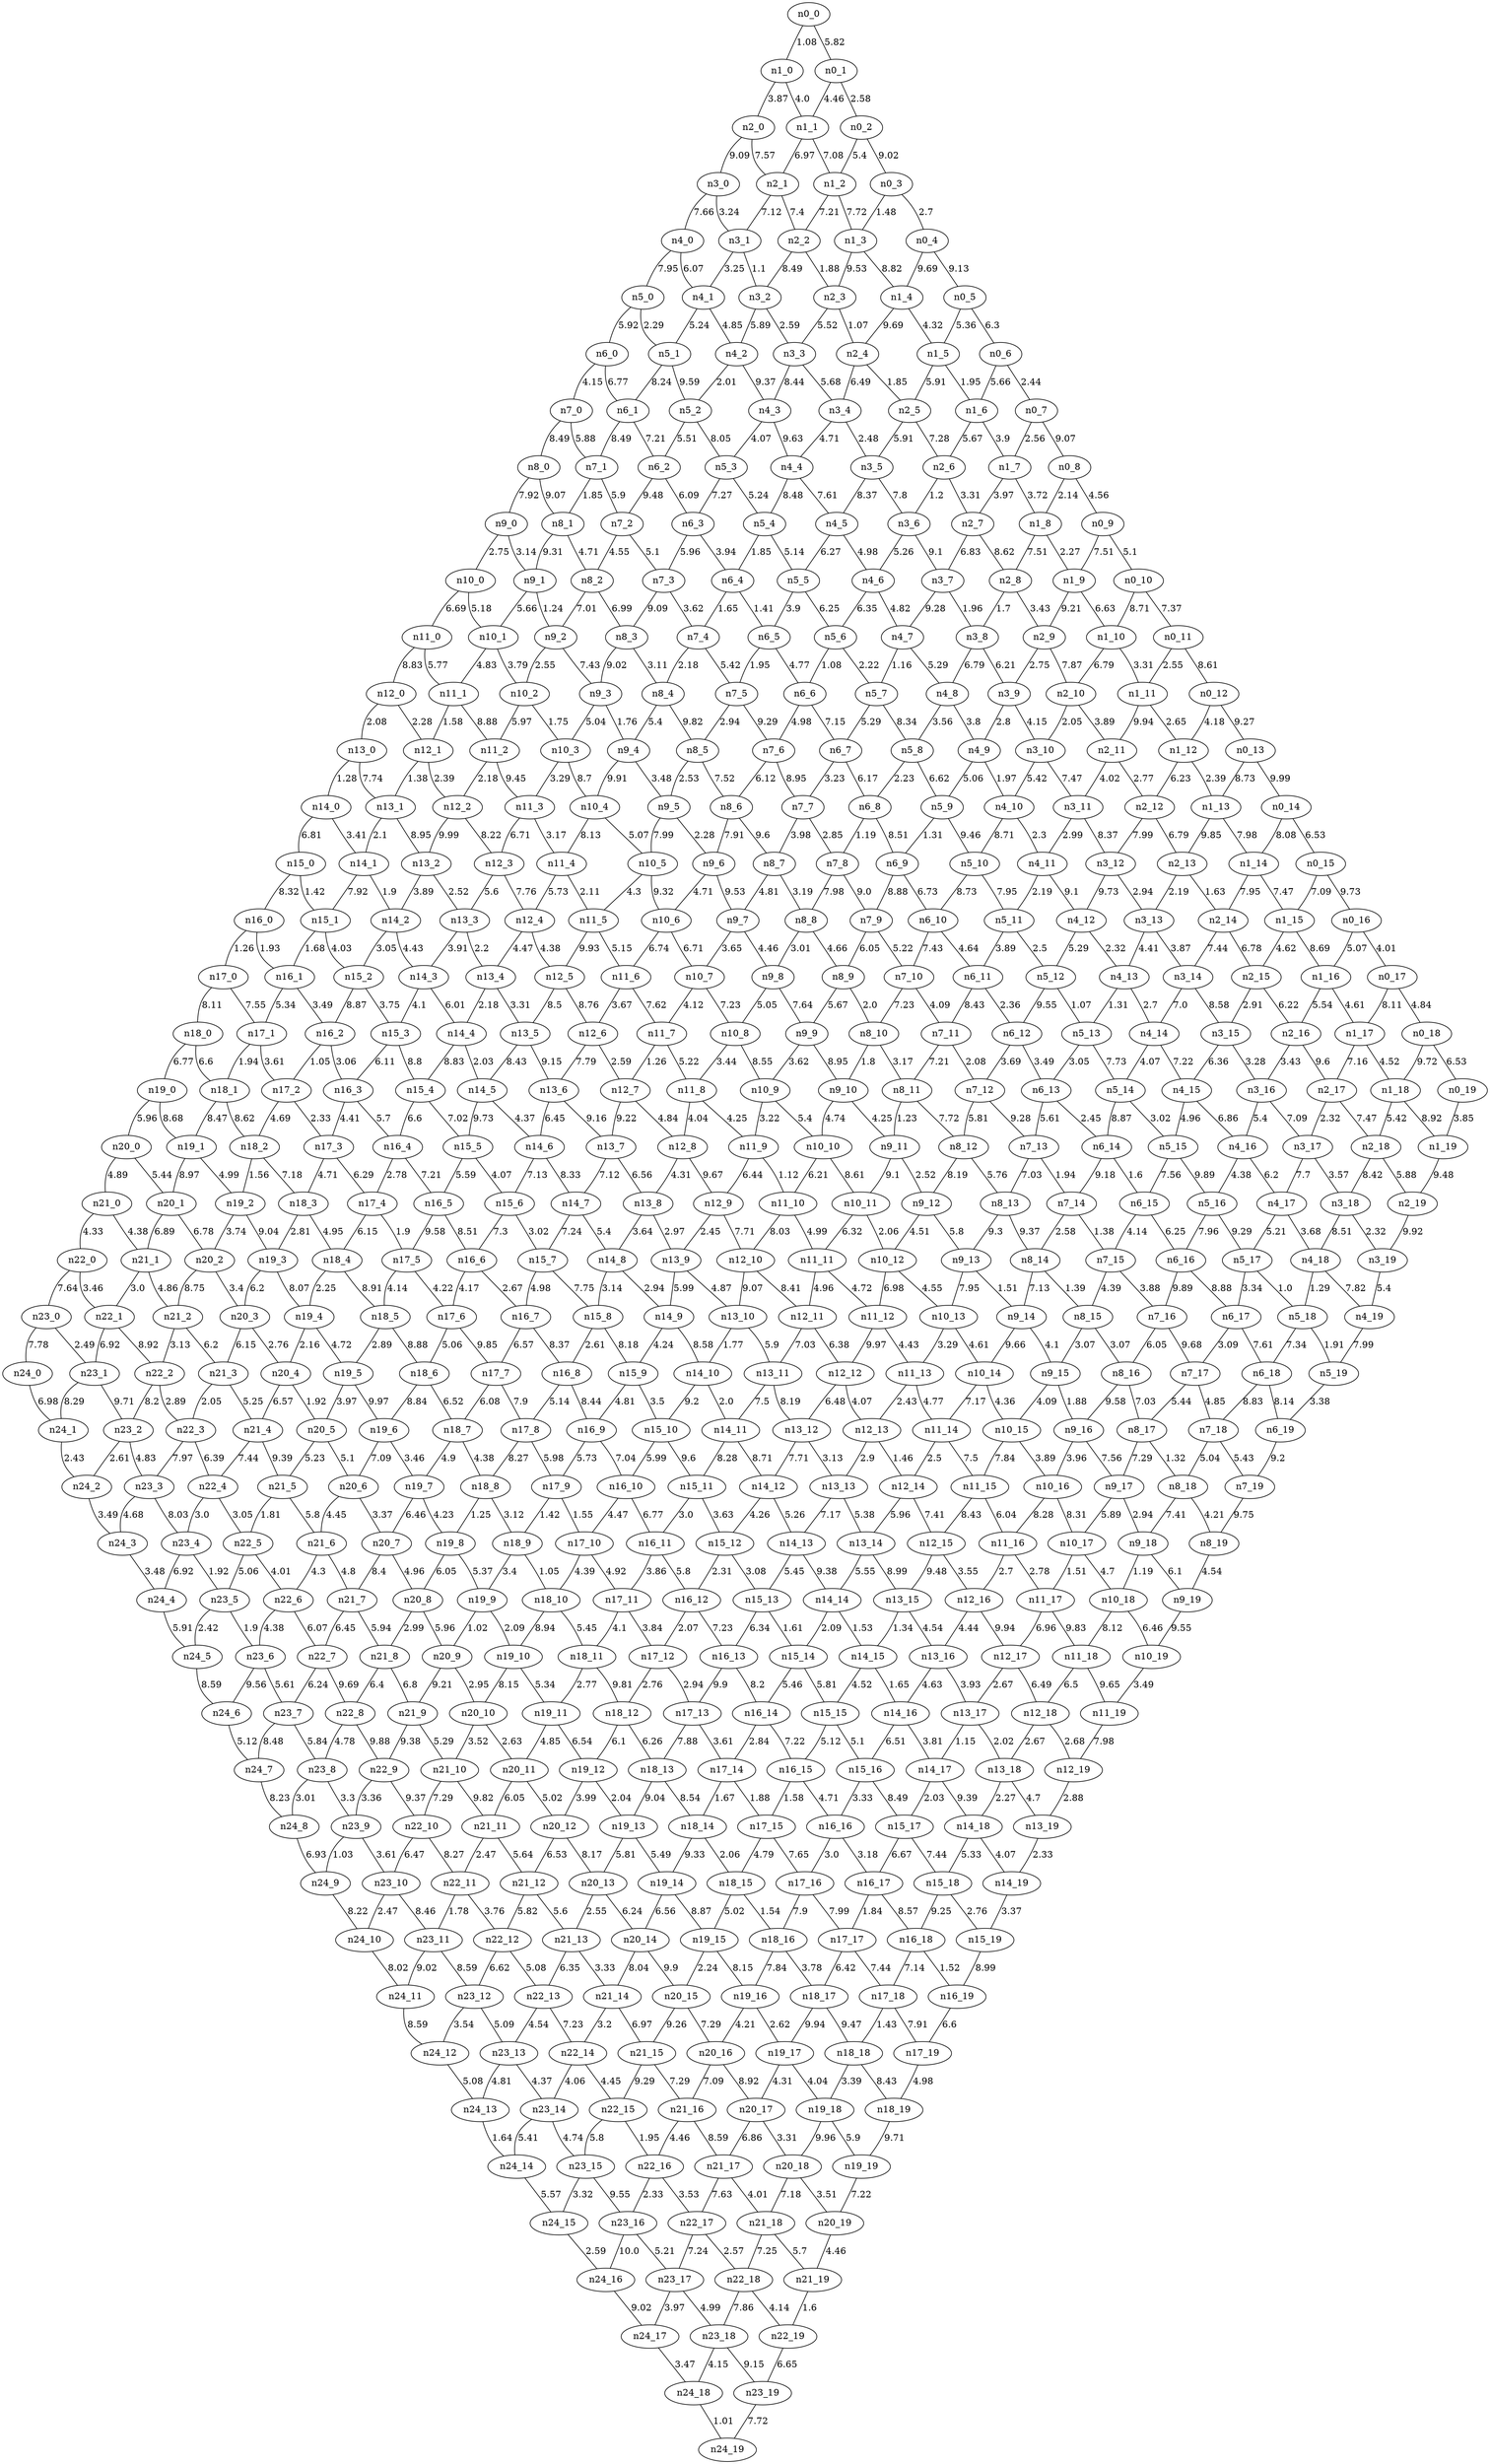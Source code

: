 graph G {
"n12_10";
"n19_10";
"n11_12";
"n7_18";
"n2_10";
"n10_1";
"n12_6";
"n0_5";
"n17_0";
"n12_5";
"n0_4";
"n10_9";
"n3_13";
"n7_2";
"n24_18";
"n5_3";
"n4_5";
"n1_6";
"n6_7";
"n16_13";
"n14_8";
"n18_0";
"n16_10";
"n20_2";
"n24_11";
"n11_0";
"n20_16";
"n1_5";
"n1_7";
"n21_19";
"n20_8";
"n3_0";
"n18_6";
"n1_4";
"n9_3";
"n7_6";
"n21_17";
"n9_14";
"n22_19";
"n13_10";
"n22_3";
"n17_19";
"n0_8";
"n6_19";
"n16_19";
"n15_17";
"n8_19";
"n10_3";
"n2_6";
"n9_9";
"n24_14";
"n13_6";
"n2_17";
"n20_19";
"n10_15";
"n17_14";
"n6_4";
"n16_14";
"n22_10";
"n18_1";
"n18_12";
"n20_13";
"n13_17";
"n2_5";
"n0_7";
"n18_19";
"n20_4";
"n9_19";
"n14_1";
"n16_17";
"n18_15";
"n4_6";
"n21_4";
"n16_6";
"n21_12";
"n5_15";
"n15_10";
"n24_1";
"n1_18";
"n22_9";
"n13_8";
"n6_3";
"n14_4";
"n14_12";
"n5_17";
"n22_6";
"n19_9";
"n20_14";
"n15_8";
"n13_15";
"n5_14";
"n8_13";
"n16_8";
"n19_14";
"n22_12";
"n11_17";
"n19_0";
"n4_0";
"n18_17";
"n21_0";
"n20_6";
"n3_9";
"n22_1";
"n13_7";
"n3_17";
"n0_10";
"n13_13";
"n23_5";
"n15_4";
"n14_7";
"n17_18";
"n2_8";
"n13_16";
"n21_3";
"n21_15";
"n6_6";
"n7_4";
"n23_19";
"n20_9";
"n20_5";
"n21_6";
"n2_16";
"n15_2";
"n23_11";
"n1_11";
"n10_14";
"n0_16";
"n19_3";
"n5_4";
"n10_12";
"n21_1";
"n0_2";
"n2_0";
"n12_19";
"n13_11";
"n23_12";
"n22_16";
"n8_3";
"n15_3";
"n8_18";
"n4_11";
"n3_19";
"n5_13";
"n8_7";
"n14_0";
"n23_4";
"n16_2";
"n7_5";
"n17_8";
"n12_18";
"n13_14";
"n3_18";
"n24_3";
"n5_0";
"n16_18";
"n2_14";
"n2_11";
"n15_18";
"n3_10";
"n11_1";
"n13_1";
"n21_10";
"n0_17";
"n9_1";
"n24_8";
"n0_9";
"n5_8";
"n21_7";
"n24_0";
"n24_15";
"n1_12";
"n17_5";
"n14_14";
"n20_18";
"n11_4";
"n0_3";
"n8_8";
"n9_8";
"n0_18";
"n11_6";
"n11_9";
"n4_13";
"n5_16";
"n10_19";
"n22_7";
"n9_13";
"n16_7";
"n13_5";
"n11_8";
"n24_16";
"n19_15";
"n11_14";
"n4_1";
"n1_9";
"n12_12";
"n5_7";
"n4_10";
"n1_3";
"n8_14";
"n13_3";
"n13_12";
"n0_19";
"n7_7";
"n4_2";
"n23_8";
"n3_5";
"n17_15";
"n18_11";
"n11_2";
"n6_9";
"n7_1";
"n18_10";
"n12_7";
"n5_2";
"n5_6";
"n2_18";
"n19_17";
"n13_4";
"n6_13";
"n21_5";
"n12_8";
"n7_0";
"n6_11";
"n15_15";
"n2_3";
"n16_11";
"n6_17";
"n16_15";
"n19_7";
"n8_17";
"n4_19";
"n14_10";
"n9_18";
"n7_19";
"n3_12";
"n13_18";
"n23_1";
"n23_15";
"n14_9";
"n14_6";
"n7_16";
"n23_2";
"n3_4";
"n2_2";
"n6_8";
"n19_5";
"n8_2";
"n10_6";
"n1_19";
"n16_1";
"n13_2";
"n1_0";
"n4_9";
"n17_1";
"n2_9";
"n14_19";
"n15_5";
"n7_3";
"n22_17";
"n8_9";
"n23_14";
"n8_0";
"n9_16";
"n8_1";
"n7_17";
"n3_14";
"n8_11";
"n23_13";
"n4_14";
"n24_10";
"n19_19";
"n17_3";
"n23_3";
"n4_3";
"n13_19";
"n20_11";
"n11_19";
"n17_17";
"n11_10";
"n24_2";
"n22_5";
"n3_2";
"n24_17";
"n8_16";
"n19_8";
"n5_10";
"n7_8";
"n9_10";
"n3_15";
"n21_18";
"n12_13";
"n9_0";
"n20_3";
"n11_5";
"n3_8";
"n2_4";
"n21_2";
"n19_18";
"n1_16";
"n2_13";
"n20_12";
"n22_14";
"n21_11";
"n18_7";
"n17_13";
"n19_16";
"n14_18";
"n23_17";
"n15_13";
"n16_3";
"n19_13";
"n9_6";
"n21_14";
"n19_2";
"n14_16";
"n23_18";
"n12_15";
"n22_0";
"n10_7";
"n17_11";
"n1_8";
"n9_15";
"n1_2";
"n8_6";
"n18_14";
"n1_10";
"n24_4";
"n8_4";
"n16_9";
"n16_0";
"n6_18";
"n15_7";
"n12_11";
"n15_19";
"n14_17";
"n4_18";
"n9_5";
"n1_14";
"n11_15";
"n4_15";
"n11_18";
"n20_17";
"n14_13";
"n17_6";
"n14_11";
"n8_15";
"n5_1";
"n5_5";
"n4_16";
"n0_6";
"n10_4";
"n4_12";
"n24_9";
"n10_0";
"n23_0";
"n7_14";
"n12_4";
"n9_17";
"n8_5";
"n18_3";
"n1_15";
"n18_18";
"n4_17";
"n17_9";
"n6_5";
"n22_4";
"n15_1";
"n14_2";
"n0_12";
"n6_14";
"n17_4";
"n3_7";
"n22_2";
"n22_18";
"n6_0";
"n16_12";
"n10_17";
"n0_14";
"n18_4";
"n18_8";
"n16_5";
"n15_14";
"n12_16";
"n1_13";
"n24_13";
"n0_11";
"n4_4";
"n1_1";
"n24_19";
"n14_3";
"n5_12";
"n22_15";
"n6_15";
"n15_6";
"n17_16";
"n3_3";
"n2_15";
"n18_13";
"n10_13";
"n15_12";
"n2_12";
"n24_12";
"n20_10";
"n4_8";
"n19_1";
"n17_10";
"n23_6";
"n7_10";
"n10_11";
"n21_13";
"n4_7";
"n7_13";
"n6_2";
"n10_16";
"n0_0";
"n6_12";
"n11_7";
"n18_9";
"n3_6";
"n5_18";
"n0_13";
"n5_19";
"n19_11";
"n19_4";
"n18_16";
"n5_11";
"n6_10";
"n0_15";
"n6_1";
"n8_10";
"n14_15";
"n16_16";
"n9_2";
"n7_15";
"n13_9";
"n17_12";
"n9_12";
"n9_7";
"n20_0";
"n22_11";
"n11_3";
"n24_6";
"n24_5";
"n10_10";
"n18_2";
"n12_17";
"n10_5";
"n3_16";
"n15_0";
"n7_12";
"n7_11";
"n19_12";
"n19_6";
"n5_9";
"n3_1";
"n21_9";
"n11_16";
"n15_11";
"n23_16";
"n10_2";
"n15_16";
"n17_2";
"n21_8";
"n3_11";
"n0_1";
"n1_17";
"n12_9";
"n8_12";
"n17_7";
"n23_7";
"n23_9";
"n15_9";
"n9_11";
"n11_11";
"n22_13";
"n11_13";
"n20_7";
"n14_5";
"n23_10";
"n12_3";
"n22_8";
"n24_7";
"n2_19";
"n13_0";
"n10_18";
"n20_15";
"n12_14";
"n21_16";
"n7_9";
"n6_16";
"n12_1";
"n16_4";
"n10_8";
"n2_1";
"n2_7";
"n18_5";
"n12_0";
"n12_2";
"n20_1";
"n9_4";
    "n1_1" -- "n1_2"[label="7.08", len="7.08"];
    "n16_6" -- "n16_7"[label="2.67", len="2.67"];
    "n11_14" -- "n11_15"[label="7.5", len="7.5"];
    "n15_13" -- "n15_14"[label="1.61", len="1.61"];
    "n0_0" -- "n0_1"[label="5.82", len="5.82"];
    "n11_3" -- "n12_3"[label="6.71", len="6.71"];
    "n23_1" -- "n24_1"[label="8.29", len="8.29"];
    "n16_12" -- "n16_13"[label="7.23", len="7.23"];
    "n20_8" -- "n21_8"[label="2.99", len="2.99"];
    "n23_17" -- "n23_18"[label="4.99", len="4.99"];
    "n4_2" -- "n4_3"[label="9.37", len="9.37"];
    "n4_8" -- "n4_9"[label="3.8", len="3.8"];
    "n8_2" -- "n8_3"[label="6.99", len="6.99"];
    "n19_8" -- "n20_8"[label="6.05", len="6.05"];
    "n18_5" -- "n19_5"[label="2.89", len="2.89"];
    "n18_4" -- "n19_4"[label="2.25", len="2.25"];
    "n1_13" -- "n1_14"[label="7.98", len="7.98"];
    "n20_15" -- "n20_16"[label="7.29", len="7.29"];
    "n23_15" -- "n24_15"[label="3.32", len="3.32"];
    "n8_17" -- "n9_17"[label="7.29", len="7.29"];
    "n10_5" -- "n10_6"[label="9.32", len="9.32"];
    "n9_0" -- "n9_1"[label="3.14", len="3.14"];
    "n9_7" -- "n10_7"[label="3.65", len="3.65"];
    "n14_11" -- "n14_12"[label="8.71", len="8.71"];
    "n22_0" -- "n23_0"[label="7.64", len="7.64"];
    "n23_16" -- "n24_16"[label="10.0", len="10.0"];
    "n3_8" -- "n4_8"[label="6.79", len="6.79"];
    "n23_10" -- "n24_10"[label="2.47", len="2.47"];
    "n17_3" -- "n18_3"[label="4.71", len="4.71"];
    "n4_4" -- "n4_5"[label="7.61", len="7.61"];
    "n7_6" -- "n7_7"[label="8.95", len="8.95"];
    "n15_1" -- "n15_2"[label="4.03", len="4.03"];
    "n23_0" -- "n24_0"[label="7.78", len="7.78"];
    "n4_17" -- "n4_18"[label="3.68", len="3.68"];
    "n8_4" -- "n8_5"[label="9.82", len="9.82"];
    "n8_7" -- "n9_7"[label="4.81", len="4.81"];
    "n1_0" -- "n2_0"[label="3.87", len="3.87"];
    "n8_17" -- "n8_18"[label="1.32", len="1.32"];
    "n10_0" -- "n11_0"[label="6.69", len="6.69"];
    "n7_9" -- "n7_10"[label="5.22", len="5.22"];
    "n17_0" -- "n17_1"[label="7.55", len="7.55"];
    "n22_1" -- "n22_2"[label="8.92", len="8.92"];
    "n13_14" -- "n13_15"[label="8.99", len="8.99"];
    "n20_12" -- "n21_12"[label="6.53", len="6.53"];
    "n1_18" -- "n1_19"[label="8.92", len="8.92"];
    "n5_4" -- "n5_5"[label="5.14", len="5.14"];
    "n17_10" -- "n18_10"[label="4.39", len="4.39"];
    "n12_17" -- "n13_17"[label="2.67", len="2.67"];
    "n15_3" -- "n16_3"[label="6.11", len="6.11"];
    "n19_5" -- "n19_6"[label="9.97", len="9.97"];
    "n2_5" -- "n2_6"[label="7.28", len="7.28"];
    "n23_8" -- "n24_8"[label="3.01", len="3.01"];
    "n21_17" -- "n21_18"[label="4.01", len="4.01"];
    "n2_16" -- "n3_16"[label="3.43", len="3.43"];
    "n9_1" -- "n10_1"[label="5.66", len="5.66"];
    "n2_14" -- "n3_14"[label="7.44", len="7.44"];
    "n6_11" -- "n7_11"[label="8.43", len="8.43"];
    "n6_17" -- "n6_18"[label="7.61", len="7.61"];
    "n8_11" -- "n9_11"[label="1.23", len="1.23"];
    "n16_2" -- "n17_2"[label="1.05", len="1.05"];
    "n6_6" -- "n6_7"[label="7.15", len="7.15"];
    "n7_10" -- "n8_10"[label="7.23", len="7.23"];
    "n9_16" -- "n9_17"[label="7.56", len="7.56"];
    "n6_16" -- "n6_17"[label="8.88", len="8.88"];
    "n10_3" -- "n11_3"[label="3.29", len="3.29"];
    "n17_3" -- "n17_4"[label="6.29", len="6.29"];
    "n0_4" -- "n1_4"[label="9.69", len="9.69"];
    "n20_16" -- "n20_17"[label="8.92", len="8.92"];
    "n4_11" -- "n5_11"[label="2.19", len="2.19"];
    "n14_17" -- "n15_17"[label="2.03", len="2.03"];
    "n21_3" -- "n21_4"[label="5.25", len="5.25"];
    "n12_10" -- "n12_11"[label="8.41", len="8.41"];
    "n15_8" -- "n16_8"[label="2.61", len="2.61"];
    "n13_13" -- "n13_14"[label="5.38", len="5.38"];
    "n19_18" -- "n19_19"[label="5.9", len="5.9"];
    "n13_6" -- "n14_6"[label="6.45", len="6.45"];
    "n1_10" -- "n2_10"[label="6.79", len="6.79"];
    "n2_16" -- "n2_17"[label="9.6", len="9.6"];
    "n17_12" -- "n17_13"[label="2.94", len="2.94"];
    "n10_4" -- "n11_4"[label="8.13", len="8.13"];
    "n13_15" -- "n13_16"[label="4.54", len="4.54"];
    "n2_11" -- "n3_11"[label="4.02", len="4.02"];
    "n18_0" -- "n19_0"[label="6.77", len="6.77"];
    "n3_5" -- "n4_5"[label="8.37", len="8.37"];
    "n5_5" -- "n5_6"[label="6.25", len="6.25"];
    "n9_12" -- "n10_12"[label="4.51", len="4.51"];
    "n3_10" -- "n4_10"[label="5.42", len="5.42"];
    "n16_9" -- "n16_10"[label="7.04", len="7.04"];
    "n4_18" -- "n4_19"[label="7.82", len="7.82"];
    "n9_6" -- "n9_7"[label="9.53", len="9.53"];
    "n10_12" -- "n10_13"[label="4.55", len="4.55"];
    "n9_15" -- "n10_15"[label="4.09", len="4.09"];
    "n17_4" -- "n18_4"[label="6.15", len="6.15"];
    "n10_0" -- "n10_1"[label="5.18", len="5.18"];
    "n13_3" -- "n14_3"[label="3.91", len="3.91"];
    "n2_0" -- "n3_0"[label="9.09", len="9.09"];
    "n0_5" -- "n0_6"[label="6.3", len="6.3"];
    "n21_8" -- "n22_8"[label="6.4", len="6.4"];
    "n7_13" -- "n8_13"[label="7.03", len="7.03"];
    "n23_9" -- "n24_9"[label="1.03", len="1.03"];
    "n15_10" -- "n15_11"[label="9.6", len="9.6"];
    "n7_8" -- "n7_9"[label="9.0", len="9.0"];
    "n5_10" -- "n6_10"[label="8.73", len="8.73"];
    "n11_18" -- "n12_18"[label="6.5", len="6.5"];
    "n19_9" -- "n19_10"[label="2.09", len="2.09"];
    "n14_6" -- "n15_6"[label="7.13", len="7.13"];
    "n6_11" -- "n6_12"[label="2.36", len="2.36"];
    "n8_10" -- "n9_10"[label="1.8", len="1.8"];
    "n0_3" -- "n0_4"[label="2.7", len="2.7"];
    "n20_7" -- "n20_8"[label="4.96", len="4.96"];
    "n13_3" -- "n13_4"[label="2.2", len="2.2"];
    "n22_2" -- "n22_3"[label="2.89", len="2.89"];
    "n14_10" -- "n15_10"[label="9.2", len="9.2"];
    "n1_11" -- "n1_12"[label="2.65", len="2.65"];
    "n7_15" -- "n7_16"[label="3.88", len="3.88"];
    "n4_3" -- "n5_3"[label="4.07", len="4.07"];
    "n21_11" -- "n21_12"[label="5.64", len="5.64"];
    "n8_16" -- "n9_16"[label="9.58", len="9.58"];
    "n22_9" -- "n23_9"[label="3.36", len="3.36"];
    "n23_7" -- "n23_8"[label="5.84", len="5.84"];
    "n18_2" -- "n19_2"[label="1.56", len="1.56"];
    "n17_4" -- "n17_5"[label="1.9", len="1.9"];
    "n10_10" -- "n10_11"[label="8.61", len="8.61"];
    "n6_9" -- "n6_10"[label="6.73", len="6.73"];
    "n17_8" -- "n17_9"[label="5.98", len="5.98"];
    "n18_11" -- "n18_12"[label="9.81", len="9.81"];
    "n19_13" -- "n20_13"[label="5.81", len="5.81"];
    "n0_6" -- "n0_7"[label="2.44", len="2.44"];
    "n10_11" -- "n10_12"[label="2.06", len="2.06"];
    "n15_10" -- "n16_10"[label="5.99", len="5.99"];
    "n16_13" -- "n17_13"[label="9.9", len="9.9"];
    "n24_3" -- "n24_4"[label="3.48", len="3.48"];
    "n13_10" -- "n13_11"[label="5.9", len="5.9"];
    "n9_2" -- "n10_2"[label="2.55", len="2.55"];
    "n9_0" -- "n10_0"[label="2.75", len="2.75"];
    "n23_8" -- "n23_9"[label="3.3", len="3.3"];
    "n16_0" -- "n16_1"[label="1.93", len="1.93"];
    "n14_5" -- "n14_6"[label="4.37", len="4.37"];
    "n14_7" -- "n14_8"[label="5.4", len="5.4"];
    "n12_16" -- "n13_16"[label="4.44", len="4.44"];
    "n16_18" -- "n16_19"[label="1.52", len="1.52"];
    "n15_9" -- "n15_10"[label="3.5", len="3.5"];
    "n0_15" -- "n0_16"[label="9.73", len="9.73"];
    "n22_4" -- "n22_5"[label="3.05", len="3.05"];
    "n1_6" -- "n1_7"[label="3.9", len="3.9"];
    "n0_12" -- "n0_13"[label="9.27", len="9.27"];
    "n22_3" -- "n22_4"[label="6.39", len="6.39"];
    "n4_8" -- "n5_8"[label="3.56", len="3.56"];
    "n9_5" -- "n10_5"[label="7.99", len="7.99"];
    "n11_13" -- "n12_13"[label="2.43", len="2.43"];
    "n22_13" -- "n23_13"[label="4.54", len="4.54"];
    "n6_7" -- "n6_8"[label="6.17", len="6.17"];
    "n23_16" -- "n23_17"[label="5.21", len="5.21"];
    "n11_9" -- "n11_10"[label="1.12", len="1.12"];
    "n20_4" -- "n20_5"[label="1.92", len="1.92"];
    "n20_2" -- "n21_2"[label="8.75", len="8.75"];
    "n17_1" -- "n17_2"[label="3.61", len="3.61"];
    "n3_1" -- "n4_1"[label="3.25", len="3.25"];
    "n8_13" -- "n8_14"[label="9.37", len="9.37"];
    "n2_1" -- "n3_1"[label="7.12", len="7.12"];
    "n20_6" -- "n21_6"[label="4.45", len="4.45"];
    "n3_19" -- "n4_19"[label="5.4", len="5.4"];
    "n17_13" -- "n18_13"[label="7.88", len="7.88"];
    "n5_8" -- "n5_9"[label="6.62", len="6.62"];
    "n0_9" -- "n1_9"[label="7.51", len="7.51"];
    "n3_14" -- "n4_14"[label="7.0", len="7.0"];
    "n13_8" -- "n13_9"[label="2.97", len="2.97"];
    "n10_4" -- "n10_5"[label="5.07", len="5.07"];
    "n7_17" -- "n8_17"[label="5.44", len="5.44"];
    "n1_0" -- "n1_1"[label="4.0", len="4.0"];
    "n24_15" -- "n24_16"[label="2.59", len="2.59"];
    "n10_13" -- "n10_14"[label="4.61", len="4.61"];
    "n15_14" -- "n15_15"[label="5.81", len="5.81"];
    "n5_13" -- "n5_14"[label="7.73", len="7.73"];
    "n24_12" -- "n24_13"[label="5.08", len="5.08"];
    "n21_9" -- "n22_9"[label="9.38", len="9.38"];
    "n6_12" -- "n6_13"[label="3.49", len="3.49"];
    "n22_5" -- "n23_5"[label="5.06", len="5.06"];
    "n3_11" -- "n4_11"[label="2.99", len="2.99"];
    "n22_7" -- "n23_7"[label="6.24", len="6.24"];
    "n15_6" -- "n16_6"[label="7.3", len="7.3"];
    "n11_16" -- "n12_16"[label="2.7", len="2.7"];
    "n16_10" -- "n16_11"[label="6.77", len="6.77"];
    "n18_12" -- "n18_13"[label="6.26", len="6.26"];
    "n9_4" -- "n10_4"[label="9.91", len="9.91"];
    "n5_7" -- "n6_7"[label="5.29", len="5.29"];
    "n3_16" -- "n3_17"[label="7.09", len="7.09"];
    "n13_5" -- "n13_6"[label="9.15", len="9.15"];
    "n2_0" -- "n2_1"[label="7.57", len="7.57"];
    "n0_15" -- "n1_15"[label="7.09", len="7.09"];
    "n13_13" -- "n14_13"[label="7.17", len="7.17"];
    "n17_15" -- "n18_15"[label="4.79", len="4.79"];
    "n4_6" -- "n4_7"[label="4.82", len="4.82"];
    "n18_13" -- "n18_14"[label="8.54", len="8.54"];
    "n19_15" -- "n19_16"[label="8.15", len="8.15"];
    "n19_14" -- "n19_15"[label="8.87", len="8.87"];
    "n21_4" -- "n22_4"[label="7.44", len="7.44"];
    "n6_10" -- "n7_10"[label="7.43", len="7.43"];
    "n7_0" -- "n8_0"[label="8.49", len="8.49"];
    "n4_5" -- "n5_5"[label="6.27", len="6.27"];
    "n15_19" -- "n16_19"[label="8.99", len="8.99"];
    "n12_5" -- "n13_5"[label="8.5", len="8.5"];
    "n8_9" -- "n9_9"[label="5.67", len="5.67"];
    "n18_8" -- "n19_8"[label="1.25", len="1.25"];
    "n8_8" -- "n9_8"[label="3.01", len="3.01"];
    "n18_2" -- "n18_3"[label="7.18", len="7.18"];
    "n7_4" -- "n7_5"[label="5.42", len="5.42"];
    "n3_17" -- "n3_18"[label="3.57", len="3.57"];
    "n0_18" -- "n1_18"[label="9.72", len="9.72"];
    "n15_0" -- "n16_0"[label="8.32", len="8.32"];
    "n17_18" -- "n18_18"[label="1.43", len="1.43"];
    "n12_0" -- "n12_1"[label="2.28", len="2.28"];
    "n13_4" -- "n14_4"[label="2.18", len="2.18"];
    "n15_4" -- "n15_5"[label="7.02", len="7.02"];
    "n12_14" -- "n13_14"[label="5.96", len="5.96"];
    "n16_12" -- "n17_12"[label="2.07", len="2.07"];
    "n20_17" -- "n20_18"[label="3.31", len="3.31"];
    "n24_9" -- "n24_10"[label="8.22", len="8.22"];
    "n10_2" -- "n11_2"[label="5.97", len="5.97"];
    "n12_13" -- "n13_13"[label="2.9", len="2.9"];
    "n9_18" -- "n10_18"[label="1.19", len="1.19"];
    "n23_18" -- "n23_19"[label="9.15", len="9.15"];
    "n8_18" -- "n9_18"[label="7.41", len="7.41"];
    "n0_2" -- "n1_2"[label="5.4", len="5.4"];
    "n14_8" -- "n15_8"[label="3.14", len="3.14"];
    "n5_18" -- "n6_18"[label="7.34", len="7.34"];
    "n15_18" -- "n15_19"[label="2.76", len="2.76"];
    "n23_5" -- "n23_6"[label="1.9", len="1.9"];
    "n15_7" -- "n15_8"[label="7.75", len="7.75"];
    "n0_18" -- "n0_19"[label="6.53", len="6.53"];
    "n18_0" -- "n18_1"[label="6.6", len="6.6"];
    "n19_17" -- "n20_17"[label="4.31", len="4.31"];
    "n13_6" -- "n13_7"[label="9.16", len="9.16"];
    "n23_19" -- "n24_19"[label="7.72", len="7.72"];
    "n8_3" -- "n9_3"[label="9.02", len="9.02"];
    "n5_14" -- "n5_15"[label="3.02", len="3.02"];
    "n14_12" -- "n15_12"[label="4.26", len="4.26"];
    "n6_3" -- "n6_4"[label="3.94", len="3.94"];
    "n2_9" -- "n2_10"[label="7.87", len="7.87"];
    "n7_14" -- "n7_15"[label="1.38", len="1.38"];
    "n12_18" -- "n13_18"[label="2.67", len="2.67"];
    "n14_17" -- "n14_18"[label="9.39", len="9.39"];
    "n19_12" -- "n20_12"[label="3.99", len="3.99"];
    "n21_5" -- "n21_6"[label="5.8", len="5.8"];
    "n24_17" -- "n24_18"[label="3.47", len="3.47"];
    "n20_13" -- "n21_13"[label="2.55", len="2.55"];
    "n7_12" -- "n8_12"[label="5.81", len="5.81"];
    "n4_4" -- "n5_4"[label="8.48", len="8.48"];
    "n9_4" -- "n9_5"[label="3.48", len="3.48"];
    "n14_0" -- "n15_0"[label="6.81", len="6.81"];
    "n3_15" -- "n3_16"[label="3.28", len="3.28"];
    "n6_2" -- "n7_2"[label="9.48", len="9.48"];
    "n14_3" -- "n15_3"[label="4.1", len="4.1"];
    "n4_14" -- "n4_15"[label="7.22", len="7.22"];
    "n1_14" -- "n1_15"[label="7.47", len="7.47"];
    "n19_3" -- "n19_4"[label="8.07", len="8.07"];
    "n4_13" -- "n5_13"[label="1.31", len="1.31"];
    "n11_10" -- "n12_10"[label="8.03", len="8.03"];
    "n14_0" -- "n14_1"[label="3.41", len="3.41"];
    "n6_0" -- "n7_0"[label="4.15", len="4.15"];
    "n0_13" -- "n0_14"[label="9.99", len="9.99"];
    "n2_13" -- "n3_13"[label="2.19", len="2.19"];
    "n19_2" -- "n20_2"[label="3.74", len="3.74"];
    "n19_12" -- "n19_13"[label="2.04", len="2.04"];
    "n16_4" -- "n17_4"[label="2.78", len="2.78"];
    "n20_5" -- "n21_5"[label="5.23", len="5.23"];
    "n21_13" -- "n22_13"[label="6.35", len="6.35"];
    "n22_1" -- "n23_1"[label="6.92", len="6.92"];
    "n6_6" -- "n7_6"[label="4.98", len="4.98"];
    "n2_3" -- "n2_4"[label="1.07", len="1.07"];
    "n4_6" -- "n5_6"[label="6.35", len="6.35"];
    "n14_18" -- "n14_19"[label="4.07", len="4.07"];
    "n0_14" -- "n1_14"[label="8.08", len="8.08"];
    "n13_10" -- "n14_10"[label="1.77", len="1.77"];
    "n1_19" -- "n2_19"[label="9.48", len="9.48"];
    "n3_12" -- "n4_12"[label="9.73", len="9.73"];
    "n3_18" -- "n4_18"[label="8.51", len="8.51"];
    "n20_12" -- "n20_13"[label="8.17", len="8.17"];
    "n12_6" -- "n12_7"[label="2.59", len="2.59"];
    "n22_12" -- "n23_12"[label="6.62", len="6.62"];
    "n18_12" -- "n19_12"[label="6.1", len="6.1"];
    "n7_15" -- "n8_15"[label="4.39", len="4.39"];
    "n14_15" -- "n15_15"[label="4.52", len="4.52"];
    "n15_5" -- "n15_6"[label="4.07", len="4.07"];
    "n2_5" -- "n3_5"[label="5.91", len="5.91"];
    "n3_12" -- "n3_13"[label="2.94", len="2.94"];
    "n5_16" -- "n6_16"[label="7.96", len="7.96"];
    "n12_15" -- "n13_15"[label="9.48", len="9.48"];
    "n14_10" -- "n14_11"[label="2.0", len="2.0"];
    "n1_8" -- "n1_9"[label="2.27", len="2.27"];
    "n2_3" -- "n3_3"[label="5.52", len="5.52"];
    "n3_7" -- "n3_8"[label="1.96", len="1.96"];
    "n16_17" -- "n16_18"[label="8.57", len="8.57"];
    "n23_6" -- "n24_6"[label="9.56", len="9.56"];
    "n16_15" -- "n16_16"[label="4.71", len="4.71"];
    "n10_7" -- "n11_7"[label="4.12", len="4.12"];
    "n14_13" -- "n14_14"[label="9.38", len="9.38"];
    "n2_10" -- "n2_11"[label="3.89", len="3.89"];
    "n12_15" -- "n12_16"[label="3.55", len="3.55"];
    "n17_9" -- "n18_9"[label="1.42", len="1.42"];
    "n10_18" -- "n10_19"[label="6.46", len="6.46"];
    "n15_15" -- "n16_15"[label="5.12", len="5.12"];
    "n5_13" -- "n6_13"[label="3.05", len="3.05"];
    "n5_14" -- "n6_14"[label="8.87", len="8.87"];
    "n6_1" -- "n7_1"[label="8.49", len="8.49"];
    "n23_1" -- "n23_2"[label="9.71", len="9.71"];
    "n12_7" -- "n13_7"[label="9.22", len="9.22"];
    "n11_12" -- "n12_12"[label="9.97", len="9.97"];
    "n23_14" -- "n24_14"[label="5.41", len="5.41"];
    "n13_15" -- "n14_15"[label="1.34", len="1.34"];
    "n24_11" -- "n24_12"[label="8.59", len="8.59"];
    "n6_4" -- "n6_5"[label="1.41", len="1.41"];
    "n12_11" -- "n12_12"[label="6.38", len="6.38"];
    "n7_14" -- "n8_14"[label="2.58", len="2.58"];
    "n10_17" -- "n11_17"[label="1.51", len="1.51"];
    "n20_9" -- "n20_10"[label="2.95", len="2.95"];
    "n13_5" -- "n14_5"[label="8.43", len="8.43"];
    "n7_3" -- "n8_3"[label="9.09", len="9.09"];
    "n8_12" -- "n9_12"[label="8.19", len="8.19"];
    "n13_11" -- "n13_12"[label="8.19", len="8.19"];
    "n8_14" -- "n9_14"[label="7.13", len="7.13"];
    "n3_16" -- "n4_16"[label="5.4", len="5.4"];
    "n7_16" -- "n7_17"[label="9.68", len="9.68"];
    "n18_19" -- "n19_19"[label="9.71", len="9.71"];
    "n6_3" -- "n7_3"[label="5.96", len="5.96"];
    "n21_18" -- "n21_19"[label="5.7", len="5.7"];
    "n11_0" -- "n11_1"[label="5.77", len="5.77"];
    "n20_8" -- "n20_9"[label="5.96", len="5.96"];
    "n5_6" -- "n6_6"[label="1.08", len="1.08"];
    "n6_8" -- "n7_8"[label="1.19", len="1.19"];
    "n4_15" -- "n5_15"[label="4.96", len="4.96"];
    "n11_5" -- "n11_6"[label="5.15", len="5.15"];
    "n19_9" -- "n20_9"[label="1.02", len="1.02"];
    "n10_6" -- "n11_6"[label="6.74", len="6.74"];
    "n11_4" -- "n11_5"[label="2.11", len="2.11"];
    "n3_11" -- "n3_12"[label="8.37", len="8.37"];
    "n16_13" -- "n16_14"[label="8.2", len="8.2"];
    "n16_1" -- "n17_1"[label="5.34", len="5.34"];
    "n5_9" -- "n5_10"[label="9.46", len="9.46"];
    "n2_4" -- "n2_5"[label="1.85", len="1.85"];
    "n13_17" -- "n13_18"[label="2.02", len="2.02"];
    "n12_13" -- "n12_14"[label="1.46", len="1.46"];
    "n15_3" -- "n15_4"[label="8.8", len="8.8"];
    "n1_16" -- "n2_16"[label="5.54", len="5.54"];
    "n24_0" -- "n24_1"[label="6.98", len="6.98"];
    "n15_13" -- "n16_13"[label="6.34", len="6.34"];
    "n12_16" -- "n12_17"[label="9.94", len="9.94"];
    "n4_3" -- "n4_4"[label="9.63", len="9.63"];
    "n4_1" -- "n5_1"[label="5.24", len="5.24"];
    "n9_10" -- "n10_10"[label="4.74", len="4.74"];
    "n10_9" -- "n10_10"[label="5.4", len="5.4"];
    "n10_10" -- "n11_10"[label="6.21", len="6.21"];
    "n21_0" -- "n21_1"[label="4.38", len="4.38"];
    "n11_10" -- "n11_11"[label="4.99", len="4.99"];
    "n22_18" -- "n22_19"[label="4.14", len="4.14"];
    "n13_4" -- "n13_5"[label="3.31", len="3.31"];
    "n2_12" -- "n2_13"[label="6.79", len="6.79"];
    "n19_2" -- "n19_3"[label="9.04", len="9.04"];
    "n1_10" -- "n1_11"[label="3.31", len="3.31"];
    "n8_19" -- "n9_19"[label="4.54", len="4.54"];
    "n1_13" -- "n2_13"[label="9.85", len="9.85"];
    "n7_11" -- "n8_11"[label="7.21", len="7.21"];
    "n7_2" -- "n8_2"[label="4.55", len="4.55"];
    "n8_12" -- "n8_13"[label="5.76", len="5.76"];
    "n16_14" -- "n16_15"[label="7.22", len="7.22"];
    "n17_8" -- "n18_8"[label="8.27", len="8.27"];
    "n18_17" -- "n18_18"[label="9.47", len="9.47"];
    "n9_11" -- "n9_12"[label="2.52", len="2.52"];
    "n10_12" -- "n11_12"[label="6.98", len="6.98"];
    "n13_18" -- "n14_18"[label="2.27", len="2.27"];
    "n11_8" -- "n11_9"[label="4.25", len="4.25"];
    "n13_12" -- "n14_12"[label="7.71", len="7.71"];
    "n5_6" -- "n5_7"[label="2.22", len="2.22"];
    "n18_3" -- "n18_4"[label="4.95", len="4.95"];
    "n21_2" -- "n22_2"[label="3.13", len="3.13"];
    "n20_5" -- "n20_6"[label="5.1", len="5.1"];
    "n5_15" -- "n5_16"[label="9.89", len="9.89"];
    "n17_16" -- "n18_16"[label="7.9", len="7.9"];
    "n18_18" -- "n18_19"[label="8.43", len="8.43"];
    "n24_16" -- "n24_17"[label="9.02", len="9.02"];
    "n22_7" -- "n22_8"[label="9.69", len="9.69"];
    "n22_11" -- "n23_11"[label="1.78", len="1.78"];
    "n0_1" -- "n0_2"[label="2.58", len="2.58"];
    "n22_12" -- "n22_13"[label="5.08", len="5.08"];
    "n19_0" -- "n19_1"[label="8.68", len="8.68"];
    "n18_15" -- "n18_16"[label="1.54", len="1.54"];
    "n13_18" -- "n13_19"[label="4.7", len="4.7"];
    "n1_15" -- "n2_15"[label="4.62", len="4.62"];
    "n7_19" -- "n8_19"[label="9.75", len="9.75"];
    "n9_7" -- "n9_8"[label="4.46", len="4.46"];
    "n12_8" -- "n13_8"[label="4.31", len="4.31"];
    "n1_3" -- "n2_3"[label="9.53", len="9.53"];
    "n16_7" -- "n17_7"[label="6.57", len="6.57"];
    "n18_1" -- "n18_2"[label="8.62", len="8.62"];
    "n8_15" -- "n9_15"[label="3.07", len="3.07"];
    "n22_18" -- "n23_18"[label="7.86", len="7.86"];
    "n3_3" -- "n3_4"[label="5.68", len="5.68"];
    "n7_1" -- "n8_1"[label="1.85", len="1.85"];
    "n0_12" -- "n1_12"[label="4.18", len="4.18"];
    "n0_17" -- "n0_18"[label="4.84", len="4.84"];
    "n0_0" -- "n1_0"[label="1.08", len="1.08"];
    "n8_5" -- "n8_6"[label="7.52", len="7.52"];
    "n16_5" -- "n17_5"[label="9.58", len="9.58"];
    "n20_10" -- "n20_11"[label="2.63", len="2.63"];
    "n8_0" -- "n8_1"[label="9.07", len="9.07"];
    "n14_19" -- "n15_19"[label="3.37", len="3.37"];
    "n16_11" -- "n16_12"[label="5.8", len="5.8"];
    "n14_11" -- "n15_11"[label="8.28", len="8.28"];
    "n7_13" -- "n7_14"[label="1.94", len="1.94"];
    "n20_9" -- "n21_9"[label="9.21", len="9.21"];
    "n14_8" -- "n14_9"[label="2.94", len="2.94"];
    "n18_11" -- "n19_11"[label="2.77", len="2.77"];
    "n2_19" -- "n3_19"[label="9.92", len="9.92"];
    "n13_2" -- "n14_2"[label="3.89", len="3.89"];
    "n3_9" -- "n4_9"[label="2.8", len="2.8"];
    "n16_9" -- "n17_9"[label="5.73", len="5.73"];
    "n9_15" -- "n9_16"[label="1.88", len="1.88"];
    "n4_12" -- "n4_13"[label="2.32", len="2.32"];
    "n3_4" -- "n3_5"[label="2.48", len="2.48"];
    "n9_3" -- "n9_4"[label="1.76", len="1.76"];
    "n19_1" -- "n19_2"[label="4.99", len="4.99"];
    "n21_9" -- "n21_10"[label="5.29", len="5.29"];
    "n2_9" -- "n3_9"[label="2.75", len="2.75"];
    "n10_8" -- "n11_8"[label="3.44", len="3.44"];
    "n11_11" -- "n12_11"[label="4.96", len="4.96"];
    "n4_10" -- "n5_10"[label="8.71", len="8.71"];
    "n19_10" -- "n19_11"[label="5.34", len="5.34"];
    "n6_18" -- "n6_19"[label="8.14", len="8.14"];
    "n3_6" -- "n4_6"[label="5.26", len="5.26"];
    "n13_7" -- "n13_8"[label="6.56", len="6.56"];
    "n1_16" -- "n1_17"[label="4.61", len="4.61"];
    "n23_4" -- "n24_4"[label="6.92", len="6.92"];
    "n6_1" -- "n6_2"[label="7.21", len="7.21"];
    "n12_4" -- "n12_5"[label="4.38", len="4.38"];
    "n11_6" -- "n11_7"[label="7.62", len="7.62"];
    "n15_18" -- "n16_18"[label="9.25", len="9.25"];
    "n12_2" -- "n13_2"[label="9.99", len="9.99"];
    "n5_17" -- "n5_18"[label="1.0", len="1.0"];
    "n11_5" -- "n12_5"[label="9.93", len="9.93"];
    "n20_14" -- "n20_15"[label="9.9", len="9.9"];
    "n20_17" -- "n21_17"[label="6.86", len="6.86"];
    "n10_14" -- "n11_14"[label="7.17", len="7.17"];
    "n3_13" -- "n3_14"[label="3.87", len="3.87"];
    "n7_4" -- "n8_4"[label="2.18", len="2.18"];
    "n22_14" -- "n22_15"[label="4.45", len="4.45"];
    "n0_9" -- "n0_10"[label="5.1", len="5.1"];
    "n14_14" -- "n15_14"[label="2.09", len="2.09"];
    "n3_10" -- "n3_11"[label="7.47", len="7.47"];
    "n16_16" -- "n16_17"[label="3.18", len="3.18"];
    "n7_2" -- "n7_3"[label="5.1", len="5.1"];
    "n20_11" -- "n20_12"[label="5.02", len="5.02"];
    "n24_18" -- "n24_19"[label="1.01", len="1.01"];
    "n17_11" -- "n17_12"[label="3.84", len="3.84"];
    "n23_3" -- "n24_3"[label="4.68", len="4.68"];
    "n17_7" -- "n18_7"[label="6.08", len="6.08"];
    "n8_2" -- "n9_2"[label="7.01", len="7.01"];
    "n9_5" -- "n9_6"[label="2.28", len="2.28"];
    "n13_17" -- "n14_17"[label="1.15", len="1.15"];
    "n16_10" -- "n17_10"[label="4.47", len="4.47"];
    "n18_17" -- "n19_17"[label="9.94", len="9.94"];
    "n23_2" -- "n23_3"[label="4.83", len="4.83"];
    "n4_18" -- "n5_18"[label="1.29", len="1.29"];
    "n12_12" -- "n12_13"[label="4.07", len="4.07"];
    "n1_12" -- "n1_13"[label="2.39", len="2.39"];
    "n12_9" -- "n13_9"[label="2.45", len="2.45"];
    "n13_11" -- "n14_11"[label="7.5", len="7.5"];
    "n8_1" -- "n9_1"[label="9.31", len="9.31"];
    "n11_2" -- "n12_2"[label="2.18", len="2.18"];
    "n0_10" -- "n1_10"[label="8.71", len="8.71"];
    "n23_6" -- "n23_7"[label="5.61", len="5.61"];
    "n7_12" -- "n7_13"[label="9.28", len="9.28"];
    "n13_7" -- "n14_7"[label="7.12", len="7.12"];
    "n15_17" -- "n15_18"[label="7.44", len="7.44"];
    "n2_7" -- "n2_8"[label="8.62", len="8.62"];
    "n5_15" -- "n6_15"[label="7.56", len="7.56"];
    "n9_6" -- "n10_6"[label="4.71", len="4.71"];
    "n19_13" -- "n19_14"[label="5.49", len="5.49"];
    "n11_2" -- "n11_3"[label="9.45", len="9.45"];
    "n9_17" -- "n9_18"[label="2.94", len="2.94"];
    "n3_6" -- "n3_7"[label="9.1", len="9.1"];
    "n8_13" -- "n9_13"[label="9.3", len="9.3"];
    "n16_5" -- "n16_6"[label="8.51", len="8.51"];
    "n9_17" -- "n10_17"[label="5.89", len="5.89"];
    "n17_5" -- "n17_6"[label="4.22", len="4.22"];
    "n17_11" -- "n18_11"[label="4.1", len="4.1"];
    "n15_4" -- "n16_4"[label="6.6", len="6.6"];
    "n1_4" -- "n2_4"[label="9.69", len="9.69"];
    "n5_18" -- "n5_19"[label="1.91", len="1.91"];
    "n11_14" -- "n12_14"[label="2.5", len="2.5"];
    "n20_4" -- "n21_4"[label="6.57", len="6.57"];
    "n15_2" -- "n16_2"[label="8.87", len="8.87"];
    "n11_12" -- "n11_13"[label="4.43", len="4.43"];
    "n22_0" -- "n22_1"[label="3.46", len="3.46"];
    "n0_19" -- "n1_19"[label="3.85", len="3.85"];
    "n5_19" -- "n6_19"[label="3.38", len="3.38"];
    "n1_6" -- "n2_6"[label="5.67", len="5.67"];
    "n11_7" -- "n12_7"[label="1.26", len="1.26"];
    "n21_14" -- "n21_15"[label="6.97", len="6.97"];
    "n22_17" -- "n22_18"[label="2.57", len="2.57"];
    "n10_15" -- "n10_16"[label="3.89", len="3.89"];
    "n7_8" -- "n8_8"[label="7.98", len="7.98"];
    "n8_7" -- "n8_8"[label="3.19", len="3.19"];
    "n12_14" -- "n12_15"[label="7.41", len="7.41"];
    "n24_8" -- "n24_9"[label="6.93", len="6.93"];
    "n22_15" -- "n22_16"[label="1.95", len="1.95"];
    "n7_18" -- "n8_18"[label="5.04", len="5.04"];
    "n8_18" -- "n8_19"[label="4.21", len="4.21"];
    "n7_16" -- "n8_16"[label="6.05", len="6.05"];
    "n11_17" -- "n11_18"[label="9.83", len="9.83"];
    "n7_18" -- "n7_19"[label="5.43", len="5.43"];
    "n11_16" -- "n11_17"[label="2.78", len="2.78"];
    "n1_2" -- "n1_3"[label="7.72", len="7.72"];
    "n2_14" -- "n2_15"[label="6.78", len="6.78"];
    "n20_10" -- "n21_10"[label="3.52", len="3.52"];
    "n21_4" -- "n21_5"[label="9.39", len="9.39"];
    "n5_0" -- "n6_0"[label="5.92", len="5.92"];
    "n6_2" -- "n6_3"[label="6.09", len="6.09"];
    "n13_16" -- "n14_16"[label="4.63", len="4.63"];
    "n18_9" -- "n19_9"[label="3.4", len="3.4"];
    "n21_12" -- "n21_13"[label="5.6", len="5.6"];
    "n0_10" -- "n0_11"[label="7.37", len="7.37"];
    "n2_12" -- "n3_12"[label="7.99", len="7.99"];
    "n19_11" -- "n19_12"[label="6.54", len="6.54"];
    "n1_17" -- "n2_17"[label="7.16", len="7.16"];
    "n4_7" -- "n5_7"[label="1.16", len="1.16"];
    "n8_14" -- "n8_15"[label="1.39", len="1.39"];
    "n20_18" -- "n20_19"[label="3.51", len="3.51"];
    "n3_0" -- "n3_1"[label="3.24", len="3.24"];
    "n4_2" -- "n5_2"[label="2.01", len="2.01"];
    "n17_18" -- "n17_19"[label="7.91", len="7.91"];
    "n23_12" -- "n24_12"[label="3.54", len="3.54"];
    "n11_1" -- "n12_1"[label="1.58", len="1.58"];
    "n3_5" -- "n3_6"[label="7.8", len="7.8"];
    "n14_4" -- "n14_5"[label="2.03", len="2.03"];
    "n0_5" -- "n1_5"[label="5.36", len="5.36"];
    "n21_16" -- "n22_16"[label="4.46", len="4.46"];
    "n23_11" -- "n23_12"[label="8.59", len="8.59"];
    "n6_8" -- "n6_9"[label="8.51", len="8.51"];
    "n0_1" -- "n1_1"[label="4.46", len="4.46"];
    "n8_10" -- "n8_11"[label="3.17", len="3.17"];
    "n4_15" -- "n4_16"[label="6.86", len="6.86"];
    "n0_8" -- "n1_8"[label="2.14", len="2.14"];
    "n7_9" -- "n8_9"[label="6.05", len="6.05"];
    "n10_5" -- "n11_5"[label="4.3", len="4.3"];
    "n21_6" -- "n21_7"[label="4.8", len="4.8"];
    "n2_8" -- "n3_8"[label="1.7", len="1.7"];
    "n14_6" -- "n14_7"[label="8.33", len="8.33"];
    "n6_14" -- "n7_14"[label="9.18", len="9.18"];
    "n16_3" -- "n16_4"[label="5.7", len="5.7"];
    "n5_2" -- "n6_2"[label="5.51", len="5.51"];
    "n22_16" -- "n22_17"[label="3.53", len="3.53"];
    "n5_0" -- "n5_1"[label="2.29", len="2.29"];
    "n1_11" -- "n2_11"[label="9.94", len="9.94"];
    "n19_6" -- "n19_7"[label="3.46", len="3.46"];
    "n23_11" -- "n24_11"[label="9.02", len="9.02"];
    "n22_17" -- "n23_17"[label="7.24", len="7.24"];
    "n24_14" -- "n24_15"[label="5.57", len="5.57"];
    "n11_4" -- "n12_4"[label="5.73", len="5.73"];
    "n0_4" -- "n0_5"[label="9.13", len="9.13"];
    "n23_15" -- "n23_16"[label="9.55", len="9.55"];
    "n0_14" -- "n0_15"[label="6.53", len="6.53"];
    "n15_7" -- "n16_7"[label="4.98", len="4.98"];
    "n16_7" -- "n16_8"[label="8.37", len="8.37"];
    "n4_5" -- "n4_6"[label="4.98", len="4.98"];
    "n14_1" -- "n14_2"[label="1.9", len="1.9"];
    "n12_2" -- "n12_3"[label="8.22", len="8.22"];
    "n6_14" -- "n6_15"[label="1.6", len="1.6"];
    "n1_12" -- "n2_12"[label="6.23", len="6.23"];
    "n11_8" -- "n12_8"[label="4.04", len="4.04"];
    "n12_10" -- "n13_10"[label="9.07", len="9.07"];
    "n20_15" -- "n21_15"[label="9.26", len="9.26"];
    "n23_18" -- "n24_18"[label="4.15", len="4.15"];
    "n0_16" -- "n1_16"[label="5.07", len="5.07"];
    "n2_13" -- "n2_14"[label="1.63", len="1.63"];
    "n9_11" -- "n10_11"[label="9.1", len="9.1"];
    "n17_2" -- "n17_3"[label="2.33", len="2.33"];
    "n6_13" -- "n6_14"[label="2.45", len="2.45"];
    "n18_16" -- "n18_17"[label="3.78", len="3.78"];
    "n17_17" -- "n18_17"[label="6.42", len="6.42"];
    "n15_5" -- "n16_5"[label="5.59", len="5.59"];
    "n13_1" -- "n14_1"[label="2.1", len="2.1"];
    "n9_8" -- "n9_9"[label="7.64", len="7.64"];
    "n5_12" -- "n6_12"[label="9.55", len="9.55"];
    "n8_1" -- "n8_2"[label="4.71", len="4.71"];
    "n24_10" -- "n24_11"[label="8.02", len="8.02"];
    "n20_1" -- "n20_2"[label="6.78", len="6.78"];
    "n18_10" -- "n19_10"[label="8.94", len="8.94"];
    "n21_11" -- "n22_11"[label="2.47", len="2.47"];
    "n4_1" -- "n4_2"[label="4.85", len="4.85"];
    "n24_13" -- "n24_14"[label="1.64", len="1.64"];
    "n6_5" -- "n6_6"[label="4.77", len="4.77"];
    "n2_6" -- "n3_6"[label="1.2", len="1.2"];
    "n7_11" -- "n7_12"[label="2.08", len="2.08"];
    "n16_15" -- "n17_15"[label="1.58", len="1.58"];
    "n20_3" -- "n20_4"[label="2.76", len="2.76"];
    "n17_0" -- "n18_0"[label="8.11", len="8.11"];
    "n1_7" -- "n2_7"[label="3.97", len="3.97"];
    "n16_4" -- "n16_5"[label="7.21", len="7.21"];
    "n2_1" -- "n2_2"[label="7.4", len="7.4"];
    "n10_1" -- "n10_2"[label="3.79", len="3.79"];
    "n6_17" -- "n7_17"[label="3.09", len="3.09"];
    "n2_18" -- "n2_19"[label="5.88", len="5.88"];
    "n6_5" -- "n7_5"[label="1.95", len="1.95"];
    "n11_0" -- "n12_0"[label="8.83", len="8.83"];
    "n1_4" -- "n1_5"[label="4.32", len="4.32"];
    "n11_17" -- "n12_17"[label="6.96", len="6.96"];
    "n12_1" -- "n13_1"[label="1.38", len="1.38"];
    "n16_6" -- "n17_6"[label="4.17", len="4.17"];
    "n21_15" -- "n22_15"[label="9.29", len="9.29"];
    "n22_4" -- "n23_4"[label="3.0", len="3.0"];
    "n12_5" -- "n12_6"[label="8.76", len="8.76"];
    "n13_14" -- "n14_14"[label="5.55", len="5.55"];
    "n15_16" -- "n15_17"[label="8.49", len="8.49"];
    "n21_6" -- "n22_6"[label="4.3", len="4.3"];
    "n23_7" -- "n24_7"[label="8.48", len="8.48"];
    "n21_7" -- "n21_8"[label="5.94", len="5.94"];
    "n9_13" -- "n10_13"[label="7.95", len="7.95"];
    "n15_11" -- "n16_11"[label="3.0", len="3.0"];
    "n4_9" -- "n5_9"[label="5.06", len="5.06"];
    "n17_17" -- "n17_18"[label="7.44", len="7.44"];
    "n21_1" -- "n21_2"[label="4.86", len="4.86"];
    "n1_14" -- "n2_14"[label="7.95", len="7.95"];
    "n14_13" -- "n15_13"[label="5.45", len="5.45"];
    "n19_8" -- "n19_9"[label="5.37", len="5.37"];
    "n14_5" -- "n15_5"[label="9.73", len="9.73"];
    "n2_2" -- "n3_2"[label="8.49", len="8.49"];
    "n14_9" -- "n14_10"[label="8.58", len="8.58"];
    "n7_10" -- "n7_11"[label="4.09", len="4.09"];
    "n1_18" -- "n2_18"[label="5.42", len="5.42"];
    "n5_4" -- "n6_4"[label="1.85", len="1.85"];
    "n1_2" -- "n2_2"[label="7.21", len="7.21"];
    "n15_12" -- "n15_13"[label="3.08", len="3.08"];
    "n2_7" -- "n3_7"[label="6.83", len="6.83"];
    "n4_16" -- "n4_17"[label="6.2", len="6.2"];
    "n2_8" -- "n2_9"[label="3.43", len="3.43"];
    "n18_6" -- "n19_6"[label="8.84", len="8.84"];
    "n12_0" -- "n13_0"[label="2.08", len="2.08"];
    "n23_13" -- "n24_13"[label="4.81", len="4.81"];
    "n18_14" -- "n19_14"[label="9.33", len="9.33"];
    "n7_5" -- "n8_5"[label="2.94", len="2.94"];
    "n9_2" -- "n9_3"[label="7.43", len="7.43"];
    "n16_17" -- "n17_17"[label="1.84", len="1.84"];
    "n9_1" -- "n9_2"[label="1.24", len="1.24"];
    "n20_2" -- "n20_3"[label="3.4", len="3.4"];
    "n20_13" -- "n20_14"[label="6.24", len="6.24"];
    "n11_19" -- "n12_19"[label="7.98", len="7.98"];
    "n21_12" -- "n22_12"[label="5.82", len="5.82"];
    "n11_11" -- "n11_12"[label="4.72", len="4.72"];
    "n15_1" -- "n16_1"[label="1.68", len="1.68"];
    "n15_9" -- "n16_9"[label="4.81", len="4.81"];
    "n20_6" -- "n20_7"[label="3.37", len="3.37"];
    "n13_12" -- "n13_13"[label="3.13", len="3.13"];
    "n16_11" -- "n17_11"[label="3.86", len="3.86"];
    "n6_15" -- "n7_15"[label="4.14", len="4.14"];
    "n14_18" -- "n15_18"[label="5.33", len="5.33"];
    "n22_8" -- "n23_8"[label="4.78", len="4.78"];
    "n24_5" -- "n24_6"[label="8.59", len="8.59"];
    "n21_5" -- "n22_5"[label="1.81", len="1.81"];
    "n22_8" -- "n22_9"[label="9.88", len="9.88"];
    "n12_6" -- "n13_6"[label="7.79", len="7.79"];
    "n9_3" -- "n10_3"[label="5.04", len="5.04"];
    "n18_14" -- "n18_15"[label="2.06", len="2.06"];
    "n12_17" -- "n12_18"[label="6.49", len="6.49"];
    "n21_0" -- "n22_0"[label="4.33", len="4.33"];
    "n3_1" -- "n3_2"[label="1.1", len="1.1"];
    "n15_8" -- "n15_9"[label="8.18", len="8.18"];
    "n2_17" -- "n3_17"[label="2.32", len="2.32"];
    "n18_4" -- "n18_5"[label="8.91", len="8.91"];
    "n10_9" -- "n11_9"[label="3.22", len="3.22"];
    "n18_9" -- "n18_10"[label="1.05", len="1.05"];
    "n21_15" -- "n21_16"[label="7.29", len="7.29"];
    "n1_5" -- "n2_5"[label="5.91", len="5.91"];
    "n3_7" -- "n4_7"[label="9.28", len="9.28"];
    "n15_11" -- "n15_12"[label="3.63", len="3.63"];
    "n18_7" -- "n19_7"[label="4.9", len="4.9"];
    "n15_2" -- "n15_3"[label="3.75", len="3.75"];
    "n19_11" -- "n20_11"[label="4.85", len="4.85"];
    "n16_16" -- "n17_16"[label="3.0", len="3.0"];
    "n5_3" -- "n5_4"[label="5.24", len="5.24"];
    "n10_19" -- "n11_19"[label="3.49", len="3.49"];
    "n18_6" -- "n18_7"[label="6.52", len="6.52"];
    "n0_7" -- "n0_8"[label="9.07", len="9.07"];
    "n8_4" -- "n9_4"[label="5.4", len="5.4"];
    "n7_0" -- "n7_1"[label="5.88", len="5.88"];
    "n9_14" -- "n9_15"[label="4.1", len="4.1"];
    "n17_10" -- "n17_11"[label="4.92", len="4.92"];
    "n18_18" -- "n19_18"[label="3.39", len="3.39"];
    "n22_3" -- "n23_3"[label="7.97", len="7.97"];
    "n5_2" -- "n5_3"[label="8.05", len="8.05"];
    "n5_1" -- "n5_2"[label="9.59", len="9.59"];
    "n2_10" -- "n3_10"[label="2.05", len="2.05"];
    "n19_4" -- "n19_5"[label="4.72", len="4.72"];
    "n17_16" -- "n17_17"[label="7.99", len="7.99"];
    "n0_13" -- "n1_13"[label="8.73", len="8.73"];
    "n9_19" -- "n10_19"[label="9.55", len="9.55"];
    "n16_14" -- "n17_14"[label="2.84", len="2.84"];
    "n14_3" -- "n14_4"[label="6.01", len="6.01"];
    "n13_9" -- "n14_9"[label="5.99", len="5.99"];
    "n17_7" -- "n17_8"[label="7.9", len="7.9"];
    "n3_17" -- "n4_17"[label="7.7", len="7.7"];
    "n17_12" -- "n18_12"[label="2.76", len="2.76"];
    "n7_17" -- "n7_18"[label="4.85", len="4.85"];
    "n11_9" -- "n12_9"[label="6.44", len="6.44"];
    "n2_15" -- "n2_16"[label="6.22", len="6.22"];
    "n1_9" -- "n1_10"[label="6.63", len="6.63"];
    "n21_3" -- "n22_3"[label="2.05", len="2.05"];
    "n7_5" -- "n7_6"[label="9.29", len="9.29"];
    "n4_10" -- "n4_11"[label="2.3", len="2.3"];
    "n18_3" -- "n19_3"[label="2.81", len="2.81"];
    "n15_6" -- "n15_7"[label="3.02", len="3.02"];
    "n17_6" -- "n17_7"[label="9.85", len="9.85"];
    "n18_16" -- "n19_16"[label="7.84", len="7.84"];
    "n21_8" -- "n21_9"[label="6.8", len="6.8"];
    "n5_12" -- "n5_13"[label="1.07", len="1.07"];
    "n22_6" -- "n22_7"[label="6.07", len="6.07"];
    "n9_10" -- "n9_11"[label="4.25", len="4.25"];
    "n12_7" -- "n12_8"[label="4.84", len="4.84"];
    "n10_3" -- "n10_4"[label="8.7", len="8.7"];
    "n12_1" -- "n12_2"[label="2.39", len="2.39"];
    "n12_18" -- "n12_19"[label="2.68", len="2.68"];
    "n13_2" -- "n13_3"[label="2.52", len="2.52"];
    "n6_12" -- "n7_12"[label="3.69", len="3.69"];
    "n11_15" -- "n11_16"[label="6.04", len="6.04"];
    "n19_1" -- "n20_1"[label="8.97", len="8.97"];
    "n9_13" -- "n9_14"[label="1.51", len="1.51"];
    "n19_15" -- "n20_15"[label="2.24", len="2.24"];
    "n21_1" -- "n22_1"[label="3.0", len="3.0"];
    "n0_8" -- "n0_9"[label="4.56", len="4.56"];
    "n19_18" -- "n20_18"[label="9.96", len="9.96"];
    "n10_7" -- "n10_8"[label="7.23", len="7.23"];
    "n14_16" -- "n14_17"[label="3.81", len="3.81"];
    "n3_15" -- "n4_15"[label="6.36", len="6.36"];
    "n9_14" -- "n10_14"[label="9.66", len="9.66"];
    "n20_0" -- "n21_0"[label="4.89", len="4.89"];
    "n5_11" -- "n6_11"[label="3.89", len="3.89"];
    "n9_9" -- "n10_9"[label="3.62", len="3.62"];
    "n3_2" -- "n3_3"[label="2.59", len="2.59"];
    "n7_3" -- "n7_4"[label="3.62", len="3.62"];
    "n14_4" -- "n15_4"[label="8.83", len="8.83"];
    "n21_17" -- "n22_17"[label="7.63", len="7.63"];
    "n19_4" -- "n20_4"[label="2.16", len="2.16"];
    "n0_11" -- "n1_11"[label="2.55", len="2.55"];
    "n13_0" -- "n13_1"[label="7.74", len="7.74"];
    "n16_8" -- "n17_8"[label="5.14", len="5.14"];
    "n3_0" -- "n4_0"[label="7.66", len="7.66"];
    "n21_7" -- "n22_7"[label="6.45", len="6.45"];
    "n15_15" -- "n15_16"[label="5.1", len="5.1"];
    "n19_5" -- "n20_5"[label="3.97", len="3.97"];
    "n5_10" -- "n5_11"[label="7.95", len="7.95"];
    "n7_7" -- "n7_8"[label="2.85", len="2.85"];
    "n11_15" -- "n12_15"[label="8.43", len="8.43"];
    "n4_12" -- "n5_12"[label="5.29", len="5.29"];
    "n13_1" -- "n13_2"[label="8.95", len="8.95"];
    "n12_9" -- "n12_10"[label="7.71", len="7.71"];
    "n8_6" -- "n9_6"[label="7.91", len="7.91"];
    "n18_15" -- "n19_15"[label="5.02", len="5.02"];
    "n9_18" -- "n9_19"[label="6.1", len="6.1"];
    "n4_7" -- "n4_8"[label="5.29", len="5.29"];
    "n6_15" -- "n6_16"[label="6.25", len="6.25"];
    "n17_1" -- "n18_1"[label="1.94", len="1.94"];
    "n22_19" -- "n23_19"[label="6.65", len="6.65"];
    "n6_7" -- "n7_7"[label="3.23", len="3.23"];
    "n6_9" -- "n7_9"[label="8.88", len="8.88"];
    "n13_8" -- "n14_8"[label="3.64", len="3.64"];
    "n7_6" -- "n8_6"[label="6.12", len="6.12"];
    "n16_1" -- "n16_2"[label="3.49", len="3.49"];
    "n23_0" -- "n23_1"[label="2.49", len="2.49"];
    "n0_7" -- "n1_7"[label="2.56", len="2.56"];
    "n10_2" -- "n10_3"[label="1.75", len="1.75"];
    "n0_3" -- "n1_3"[label="1.48", len="1.48"];
    "n14_14" -- "n14_15"[label="1.53", len="1.53"];
    "n17_19" -- "n18_19"[label="4.98", len="4.98"];
    "n14_15" -- "n14_16"[label="1.65", len="1.65"];
    "n1_17" -- "n1_18"[label="4.52", len="4.52"];
    "n11_3" -- "n11_4"[label="3.17", len="3.17"];
    "n14_2" -- "n14_3"[label="4.43", len="4.43"];
    "n3_18" -- "n3_19"[label="2.32", len="2.32"];
    "n8_5" -- "n9_5"[label="2.53", len="2.53"];
    "n3_3" -- "n4_3"[label="8.44", len="8.44"];
    "n3_8" -- "n3_9"[label="6.21", len="6.21"];
    "n10_8" -- "n10_9"[label="8.55", len="8.55"];
    "n18_5" -- "n18_6"[label="8.88", len="8.88"];
    "n20_7" -- "n21_7"[label="8.4", len="8.4"];
    "n2_6" -- "n2_7"[label="3.31", len="3.31"];
    "n9_9" -- "n9_10"[label="8.95", len="8.95"];
    "n22_16" -- "n23_16"[label="2.33", len="2.33"];
    "n15_12" -- "n16_12"[label="2.31", len="2.31"];
    "n8_11" -- "n8_12"[label="7.72", len="7.72"];
    "n16_0" -- "n17_0"[label="1.26", len="1.26"];
    "n17_13" -- "n17_14"[label="3.61", len="3.61"];
    "n23_12" -- "n23_13"[label="5.09", len="5.09"];
    "n14_16" -- "n15_16"[label="6.51", len="6.51"];
    "n18_10" -- "n18_11"[label="5.45", len="5.45"];
    "n11_7" -- "n11_8"[label="5.22", len="5.22"];
    "n4_13" -- "n4_14"[label="2.7", len="2.7"];
    "n20_11" -- "n21_11"[label="6.05", len="6.05"];
    "n24_2" -- "n24_3"[label="3.49", len="3.49"];
    "n15_16" -- "n16_16"[label="3.33", len="3.33"];
    "n1_15" -- "n1_16"[label="8.69", len="8.69"];
    "n10_11" -- "n11_11"[label="6.32", len="6.32"];
    "n9_8" -- "n10_8"[label="5.05", len="5.05"];
    "n1_3" -- "n1_4"[label="8.82", len="8.82"];
    "n19_3" -- "n20_3"[label="6.2", len="6.2"];
    "n11_13" -- "n11_14"[label="4.77", len="4.77"];
    "n18_7" -- "n18_8"[label="4.38", len="4.38"];
    "n1_1" -- "n2_1"[label="6.97", len="6.97"];
    "n0_17" -- "n1_17"[label="8.11", len="8.11"];
    "n19_14" -- "n20_14"[label="6.56", len="6.56"];
    "n17_14" -- "n18_14"[label="1.67", len="1.67"];
    "n3_14" -- "n3_15"[label="8.58", len="8.58"];
    "n4_19" -- "n5_19"[label="7.99", len="7.99"];
    "n9_16" -- "n10_16"[label="3.96", len="3.96"];
    "n17_6" -- "n18_6"[label="5.06", len="5.06"];
    "n6_4" -- "n7_4"[label="1.65", len="1.65"];
    "n23_4" -- "n23_5"[label="1.92", len="1.92"];
    "n5_16" -- "n5_17"[label="9.29", len="9.29"];
    "n10_14" -- "n10_15"[label="4.36", len="4.36"];
    "n6_16" -- "n7_16"[label="9.89", len="9.89"];
    "n5_7" -- "n5_8"[label="8.34", len="8.34"];
    "n19_17" -- "n19_18"[label="4.04", len="4.04"];
    "n2_11" -- "n2_12"[label="2.77", len="2.77"];
    "n20_18" -- "n21_18"[label="7.18", len="7.18"];
    "n2_17" -- "n2_18"[label="7.47", len="7.47"];
    "n15_17" -- "n16_17"[label="6.67", len="6.67"];
    "n4_11" -- "n4_12"[label="9.1", len="9.1"];
    "n13_19" -- "n14_19"[label="2.33", len="2.33"];
    "n17_14" -- "n17_15"[label="1.88", len="1.88"];
    "n14_2" -- "n15_2"[label="3.05", len="3.05"];
    "n23_5" -- "n24_5"[label="2.42", len="2.42"];
    "n12_8" -- "n12_9"[label="9.67", len="9.67"];
    "n17_9" -- "n17_10"[label="1.55", len="1.55"];
    "n4_14" -- "n5_14"[label="4.07", len="4.07"];
    "n14_7" -- "n15_7"[label="7.24", len="7.24"];
    "n23_3" -- "n23_4"[label="8.03", len="8.03"];
    "n10_1" -- "n11_1"[label="4.83", len="4.83"];
    "n12_19" -- "n13_19"[label="2.88", len="2.88"];
    "n6_18" -- "n7_18"[label="8.83", len="8.83"];
    "n24_6" -- "n24_7"[label="5.12", len="5.12"];
    "n16_2" -- "n16_3"[label="3.06", len="3.06"];
    "n14_1" -- "n15_1"[label="7.92", len="7.92"];
    "n6_13" -- "n7_13"[label="5.61", len="5.61"];
    "n19_7" -- "n19_8"[label="4.23", len="4.23"];
    "n19_6" -- "n20_6"[label="7.09", len="7.09"];
    "n16_18" -- "n17_18"[label="7.14", len="7.14"];
    "n23_9" -- "n23_10"[label="3.61", len="3.61"];
    "n5_9" -- "n6_9"[label="1.31", len="1.31"];
    "n20_0" -- "n20_1"[label="5.44", len="5.44"];
    "n8_16" -- "n8_17"[label="7.03", len="7.03"];
    "n14_12" -- "n14_13"[label="5.26", len="5.26"];
    "n10_6" -- "n10_7"[label="6.71", len="6.71"];
    "n3_13" -- "n4_13"[label="4.41", len="4.41"];
    "n18_13" -- "n19_13"[label="9.04", len="9.04"];
    "n19_10" -- "n20_10"[label="8.15", len="8.15"];
    "n13_16" -- "n13_17"[label="3.93", len="3.93"];
    "n12_3" -- "n13_3"[label="5.6", len="5.6"];
    "n16_8" -- "n16_9"[label="8.44", len="8.44"];
    "n24_1" -- "n24_2"[label="2.43", len="2.43"];
    "n22_10" -- "n23_10"[label="6.47", len="6.47"];
    "n0_6" -- "n1_6"[label="5.66", len="5.66"];
    "n9_12" -- "n9_13"[label="5.8", len="5.8"];
    "n0_11" -- "n0_12"[label="8.61", len="8.61"];
    "n10_15" -- "n11_15"[label="7.84", len="7.84"];
    "n0_2" -- "n0_3"[label="9.02", len="9.02"];
    "n16_3" -- "n17_3"[label="4.41", len="4.41"];
    "n8_9" -- "n8_10"[label="2.0", len="2.0"];
    "n17_15" -- "n17_16"[label="7.65", len="7.65"];
    "n5_11" -- "n5_12"[label="2.5", len="2.5"];
    "n10_13" -- "n11_13"[label="3.29", len="3.29"];
    "n23_10" -- "n23_11"[label="8.46", len="8.46"];
    "n16_19" -- "n17_19"[label="6.6", len="6.6"];
    "n15_0" -- "n15_1"[label="1.42", len="1.42"];
    "n22_11" -- "n22_12"[label="3.76", len="3.76"];
    "n17_5" -- "n18_5"[label="4.14", len="4.14"];
    "n4_17" -- "n5_17"[label="5.21", len="5.21"];
    "n13_0" -- "n14_0"[label="1.28", len="1.28"];
    "n8_15" -- "n8_16"[label="3.07", len="3.07"];
    "n22_14" -- "n23_14"[label="4.06", len="4.06"];
    "n2_2" -- "n2_3"[label="1.88", len="1.88"];
    "n24_4" -- "n24_5"[label="5.91", len="5.91"];
    "n3_2" -- "n4_2"[label="5.89", len="5.89"];
    "n23_13" -- "n23_14"[label="4.37", len="4.37"];
    "n4_0" -- "n4_1"[label="6.07", len="6.07"];
    "n11_18" -- "n11_19"[label="9.65", len="9.65"];
    "n6_19" -- "n7_19"[label="9.2", len="9.2"];
    "n7_7" -- "n8_7"[label="3.98", len="3.98"];
    "n22_10" -- "n22_11"[label="8.27", len="8.27"];
    "n10_17" -- "n10_18"[label="4.7", len="4.7"];
    "n18_8" -- "n18_9"[label="3.12", len="3.12"];
    "n14_9" -- "n15_9"[label="4.24", len="4.24"];
    "n20_19" -- "n21_19"[label="4.46", len="4.46"];
    "n21_14" -- "n22_14"[label="3.2", len="3.2"];
    "n20_3" -- "n21_3"[label="6.15", len="6.15"];
    "n2_18" -- "n3_18"[label="8.42", len="8.42"];
    "n15_14" -- "n16_14"[label="5.46", len="5.46"];
    "n22_2" -- "n23_2"[label="8.2", len="8.2"];
    "n8_3" -- "n8_4"[label="3.11", len="3.11"];
    "n21_13" -- "n21_14"[label="3.33", len="3.33"];
    "n22_5" -- "n22_6"[label="4.01", len="4.01"];
    "n11_6" -- "n12_6"[label="3.67", len="3.67"];
    "n1_8" -- "n2_8"[label="7.51", len="7.51"];
    "n22_15" -- "n23_15"[label="5.8", len="5.8"];
    "n12_4" -- "n13_4"[label="4.47", len="4.47"];
    "n20_14" -- "n21_14"[label="8.04", len="8.04"];
    "n23_2" -- "n24_2"[label="2.61", len="2.61"];
    "n21_10" -- "n21_11"[label="9.82", len="9.82"];
    "n11_1" -- "n11_2"[label="8.88", len="8.88"];
    "n12_3" -- "n12_4"[label="7.76", len="7.76"];
    "n23_17" -- "n24_17"[label="3.97", len="3.97"];
    "n4_16" -- "n5_16"[label="4.38", len="4.38"];
    "n22_13" -- "n22_14"[label="7.23", len="7.23"];
    "n8_6" -- "n8_7"[label="9.6", len="9.6"];
    "n10_16" -- "n11_16"[label="8.28", len="8.28"];
    "n10_18" -- "n11_18"[label="8.12", len="8.12"];
    "n21_10" -- "n22_10"[label="7.29", len="7.29"];
    "n21_18" -- "n22_18"[label="7.25", len="7.25"];
    "n1_9" -- "n2_9"[label="9.21", len="9.21"];
    "n21_16" -- "n21_17"[label="8.59", len="8.59"];
    "n6_10" -- "n6_11"[label="4.64", len="4.64"];
    "n4_0" -- "n5_0"[label="7.95", len="7.95"];
    "n3_4" -- "n4_4"[label="4.71", len="4.71"];
    "n19_0" -- "n20_0"[label="5.96", len="5.96"];
    "n5_8" -- "n6_8"[label="2.23", len="2.23"];
    "n5_3" -- "n6_3"[label="7.27", len="7.27"];
    "n13_9" -- "n13_10"[label="4.87", len="4.87"];
    "n18_1" -- "n19_1"[label="8.47", len="8.47"];
    "n12_11" -- "n13_11"[label="7.03", len="7.03"];
    "n2_15" -- "n3_15"[label="2.91", len="2.91"];
    "n19_7" -- "n20_7"[label="6.46", len="6.46"];
    "n1_5" -- "n1_6"[label="1.95", len="1.95"];
    "n23_14" -- "n23_15"[label="4.74", len="4.74"];
    "n19_16" -- "n20_16"[label="4.21", len="4.21"];
    "n20_16" -- "n21_16"[label="7.09", len="7.09"];
    "n17_2" -- "n18_2"[label="4.69", len="4.69"];
    "n5_5" -- "n6_5"[label="3.9", len="3.9"];
    "n10_16" -- "n10_17"[label="8.31", len="8.31"];
    "n22_9" -- "n22_10"[label="9.37", len="9.37"];
    "n8_8" -- "n8_9"[label="4.66", len="4.66"];
    "n24_7" -- "n24_8"[label="8.23", len="8.23"];
    "n21_19" -- "n22_19"[label="1.6", len="1.6"];
    "n12_12" -- "n13_12"[label="6.48", len="6.48"];
    "n4_9" -- "n4_10"[label="1.97", len="1.97"];
    "n6_0" -- "n6_1"[label="6.77", len="6.77"];
    "n8_0" -- "n9_0"[label="7.92", len="7.92"];
    "n21_2" -- "n21_3"[label="6.2", len="6.2"];
    "n22_6" -- "n23_6"[label="4.38", len="4.38"];
    "n19_16" -- "n19_17"[label="2.62", len="2.62"];
    "n19_19" -- "n20_19"[label="7.22", len="7.22"];
    "n5_1" -- "n6_1"[label="8.24", len="8.24"];
    "n7_1" -- "n7_2"[label="5.9", len="5.9"];
    "n0_16" -- "n0_17"[label="4.01", len="4.01"];
    "n2_4" -- "n3_4"[label="6.49", len="6.49"];
    "n1_7" -- "n1_8"[label="3.72", len="3.72"];
    "n3_9" -- "n3_10"[label="4.15", len="4.15"];
    "n5_17" -- "n6_17"[label="3.34", len="3.34"];
    "n20_1" -- "n21_1"[label="6.89", len="6.89"];
}
